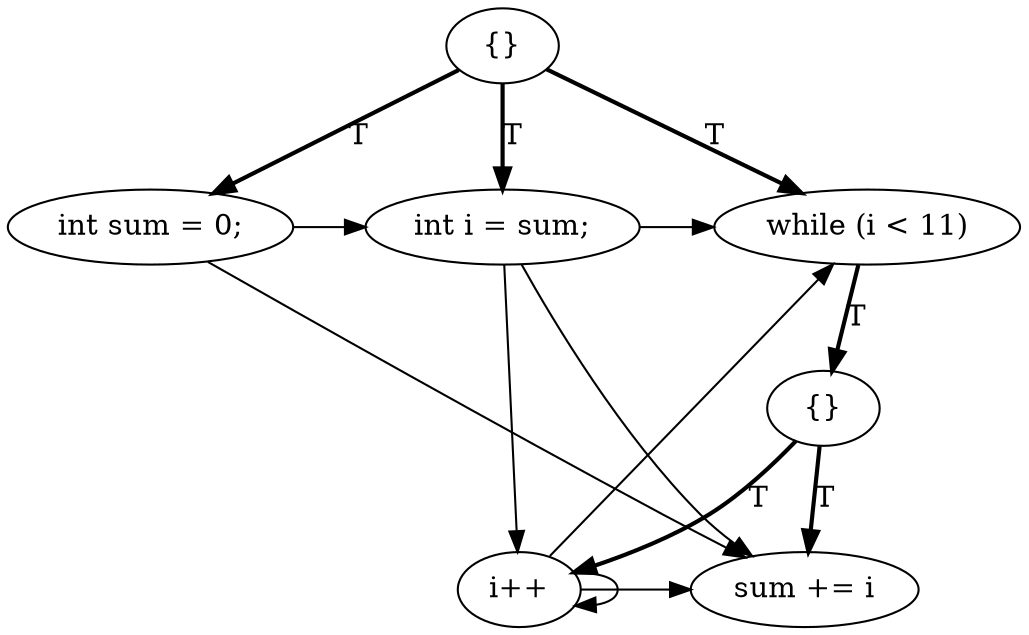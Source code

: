 digraph {
rankdir=TD;
0[label="{}"]; 
0 -> 1[label="T",style=bold];
1[label="int sum = 0;"];
1 -> 2;
1 -> 3;
0 -> 2[label="T",style=bold];
2[label="int i = sum;"];
2 -> 3;
2 -> 4;
2 -> 5;
0 -> 5[label="T",style=bold];
5[label="while (i < 11)"]; 
5 -> 6[label="T",style=bold];
6[label="{}"]; 
6 -> 3[label="T",style=bold];
3[label="sum += i"];
6 -> 4[label="T",style=bold];
4[label="i++"];
4 -> 3;
4 -> 4;
4 -> 5;
{ rank=same 1 2 5 }{ rank=same 6 }{ rank=same 3 4 }
}